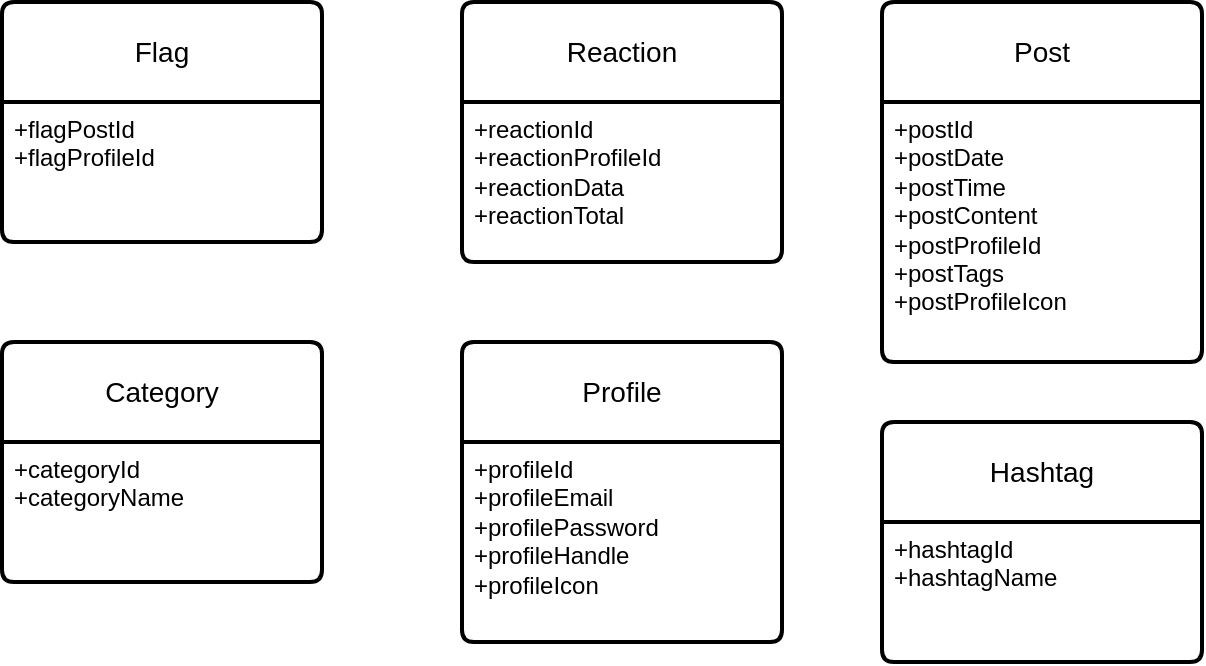 <mxfile version="21.2.4" type="github">
  <diagram id="R2lEEEUBdFMjLlhIrx00" name="Page-1">
    <mxGraphModel dx="429" dy="237" grid="1" gridSize="10" guides="1" tooltips="1" connect="1" arrows="1" fold="1" page="1" pageScale="1" pageWidth="850" pageHeight="1100" math="0" shadow="0" extFonts="Permanent Marker^https://fonts.googleapis.com/css?family=Permanent+Marker">
      <root>
        <mxCell id="0" />
        <mxCell id="1" parent="0" />
        <mxCell id="xKwYVX-o0ObeEvTkPzbr-14" value="Flag" style="swimlane;childLayout=stackLayout;horizontal=1;startSize=50;horizontalStack=0;rounded=1;fontSize=14;fontStyle=0;strokeWidth=2;resizeParent=0;resizeLast=1;shadow=0;dashed=0;align=center;arcSize=4;whiteSpace=wrap;html=1;" vertex="1" parent="1">
          <mxGeometry x="130" y="460" width="160" height="120" as="geometry" />
        </mxCell>
        <mxCell id="xKwYVX-o0ObeEvTkPzbr-15" value="+flagPostId&lt;br&gt;+flagProfileId" style="align=left;strokeColor=none;fillColor=none;spacingLeft=4;fontSize=12;verticalAlign=top;resizable=0;rotatable=0;part=1;html=1;" vertex="1" parent="xKwYVX-o0ObeEvTkPzbr-14">
          <mxGeometry y="50" width="160" height="70" as="geometry" />
        </mxCell>
        <mxCell id="xKwYVX-o0ObeEvTkPzbr-16" value="Reaction" style="swimlane;childLayout=stackLayout;horizontal=1;startSize=50;horizontalStack=0;rounded=1;fontSize=14;fontStyle=0;strokeWidth=2;resizeParent=0;resizeLast=1;shadow=0;dashed=0;align=center;arcSize=4;whiteSpace=wrap;html=1;" vertex="1" parent="1">
          <mxGeometry x="360" y="460" width="160" height="130" as="geometry" />
        </mxCell>
        <mxCell id="xKwYVX-o0ObeEvTkPzbr-17" value="+reactionId&lt;br&gt;+reactionProfileId&lt;br&gt;+reactionData&lt;br&gt;+reactionTotal" style="align=left;strokeColor=none;fillColor=none;spacingLeft=4;fontSize=12;verticalAlign=top;resizable=0;rotatable=0;part=1;html=1;" vertex="1" parent="xKwYVX-o0ObeEvTkPzbr-16">
          <mxGeometry y="50" width="160" height="80" as="geometry" />
        </mxCell>
        <mxCell id="xKwYVX-o0ObeEvTkPzbr-19" value="Post" style="swimlane;childLayout=stackLayout;horizontal=1;startSize=50;horizontalStack=0;rounded=1;fontSize=14;fontStyle=0;strokeWidth=2;resizeParent=0;resizeLast=1;shadow=0;dashed=0;align=center;arcSize=4;whiteSpace=wrap;html=1;" vertex="1" parent="1">
          <mxGeometry x="570" y="460" width="160" height="180" as="geometry" />
        </mxCell>
        <mxCell id="xKwYVX-o0ObeEvTkPzbr-20" value="+postId&lt;br&gt;+postDate&lt;br&gt;+postTime&lt;br&gt;+postContent&lt;br&gt;+postProfileId&lt;br&gt;+postTags&lt;br&gt;+postProfileIcon" style="align=left;strokeColor=none;fillColor=none;spacingLeft=4;fontSize=12;verticalAlign=top;resizable=0;rotatable=0;part=1;html=1;" vertex="1" parent="xKwYVX-o0ObeEvTkPzbr-19">
          <mxGeometry y="50" width="160" height="130" as="geometry" />
        </mxCell>
        <mxCell id="xKwYVX-o0ObeEvTkPzbr-21" value="Category" style="swimlane;childLayout=stackLayout;horizontal=1;startSize=50;horizontalStack=0;rounded=1;fontSize=14;fontStyle=0;strokeWidth=2;resizeParent=0;resizeLast=1;shadow=0;dashed=0;align=center;arcSize=4;whiteSpace=wrap;html=1;" vertex="1" parent="1">
          <mxGeometry x="130" y="630" width="160" height="120" as="geometry" />
        </mxCell>
        <mxCell id="xKwYVX-o0ObeEvTkPzbr-22" value="+categoryId&lt;br&gt;+categoryName" style="align=left;strokeColor=none;fillColor=none;spacingLeft=4;fontSize=12;verticalAlign=top;resizable=0;rotatable=0;part=1;html=1;" vertex="1" parent="xKwYVX-o0ObeEvTkPzbr-21">
          <mxGeometry y="50" width="160" height="70" as="geometry" />
        </mxCell>
        <mxCell id="xKwYVX-o0ObeEvTkPzbr-23" value="Profile" style="swimlane;childLayout=stackLayout;horizontal=1;startSize=50;horizontalStack=0;rounded=1;fontSize=14;fontStyle=0;strokeWidth=2;resizeParent=0;resizeLast=1;shadow=0;dashed=0;align=center;arcSize=4;whiteSpace=wrap;html=1;" vertex="1" parent="1">
          <mxGeometry x="360" y="630" width="160" height="150" as="geometry" />
        </mxCell>
        <mxCell id="xKwYVX-o0ObeEvTkPzbr-24" value="+profileId&lt;br&gt;+profileEmail&lt;br&gt;+profilePassword&lt;br&gt;+profileHandle&lt;br&gt;+profileIcon" style="align=left;strokeColor=none;fillColor=none;spacingLeft=4;fontSize=12;verticalAlign=top;resizable=0;rotatable=0;part=1;html=1;" vertex="1" parent="xKwYVX-o0ObeEvTkPzbr-23">
          <mxGeometry y="50" width="160" height="100" as="geometry" />
        </mxCell>
        <mxCell id="xKwYVX-o0ObeEvTkPzbr-25" value="Hashtag" style="swimlane;childLayout=stackLayout;horizontal=1;startSize=50;horizontalStack=0;rounded=1;fontSize=14;fontStyle=0;strokeWidth=2;resizeParent=0;resizeLast=1;shadow=0;dashed=0;align=center;arcSize=4;whiteSpace=wrap;html=1;" vertex="1" parent="1">
          <mxGeometry x="570" y="670" width="160" height="120" as="geometry" />
        </mxCell>
        <mxCell id="xKwYVX-o0ObeEvTkPzbr-26" value="+hashtagId&lt;br&gt;+hashtagName" style="align=left;strokeColor=none;fillColor=none;spacingLeft=4;fontSize=12;verticalAlign=top;resizable=0;rotatable=0;part=1;html=1;" vertex="1" parent="xKwYVX-o0ObeEvTkPzbr-25">
          <mxGeometry y="50" width="160" height="70" as="geometry" />
        </mxCell>
      </root>
    </mxGraphModel>
  </diagram>
</mxfile>
